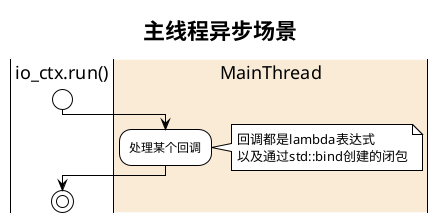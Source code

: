 @startuml
!theme plain

title 主线程异步场景

|io_ctx.run()|
start

|#AntiqueWhite|MainThread|
:处理某个回调;
note right
回调都是lambda表达式
以及通过std::bind创建的闭包
end note

|io_ctx.run()|
stop

@enduml
